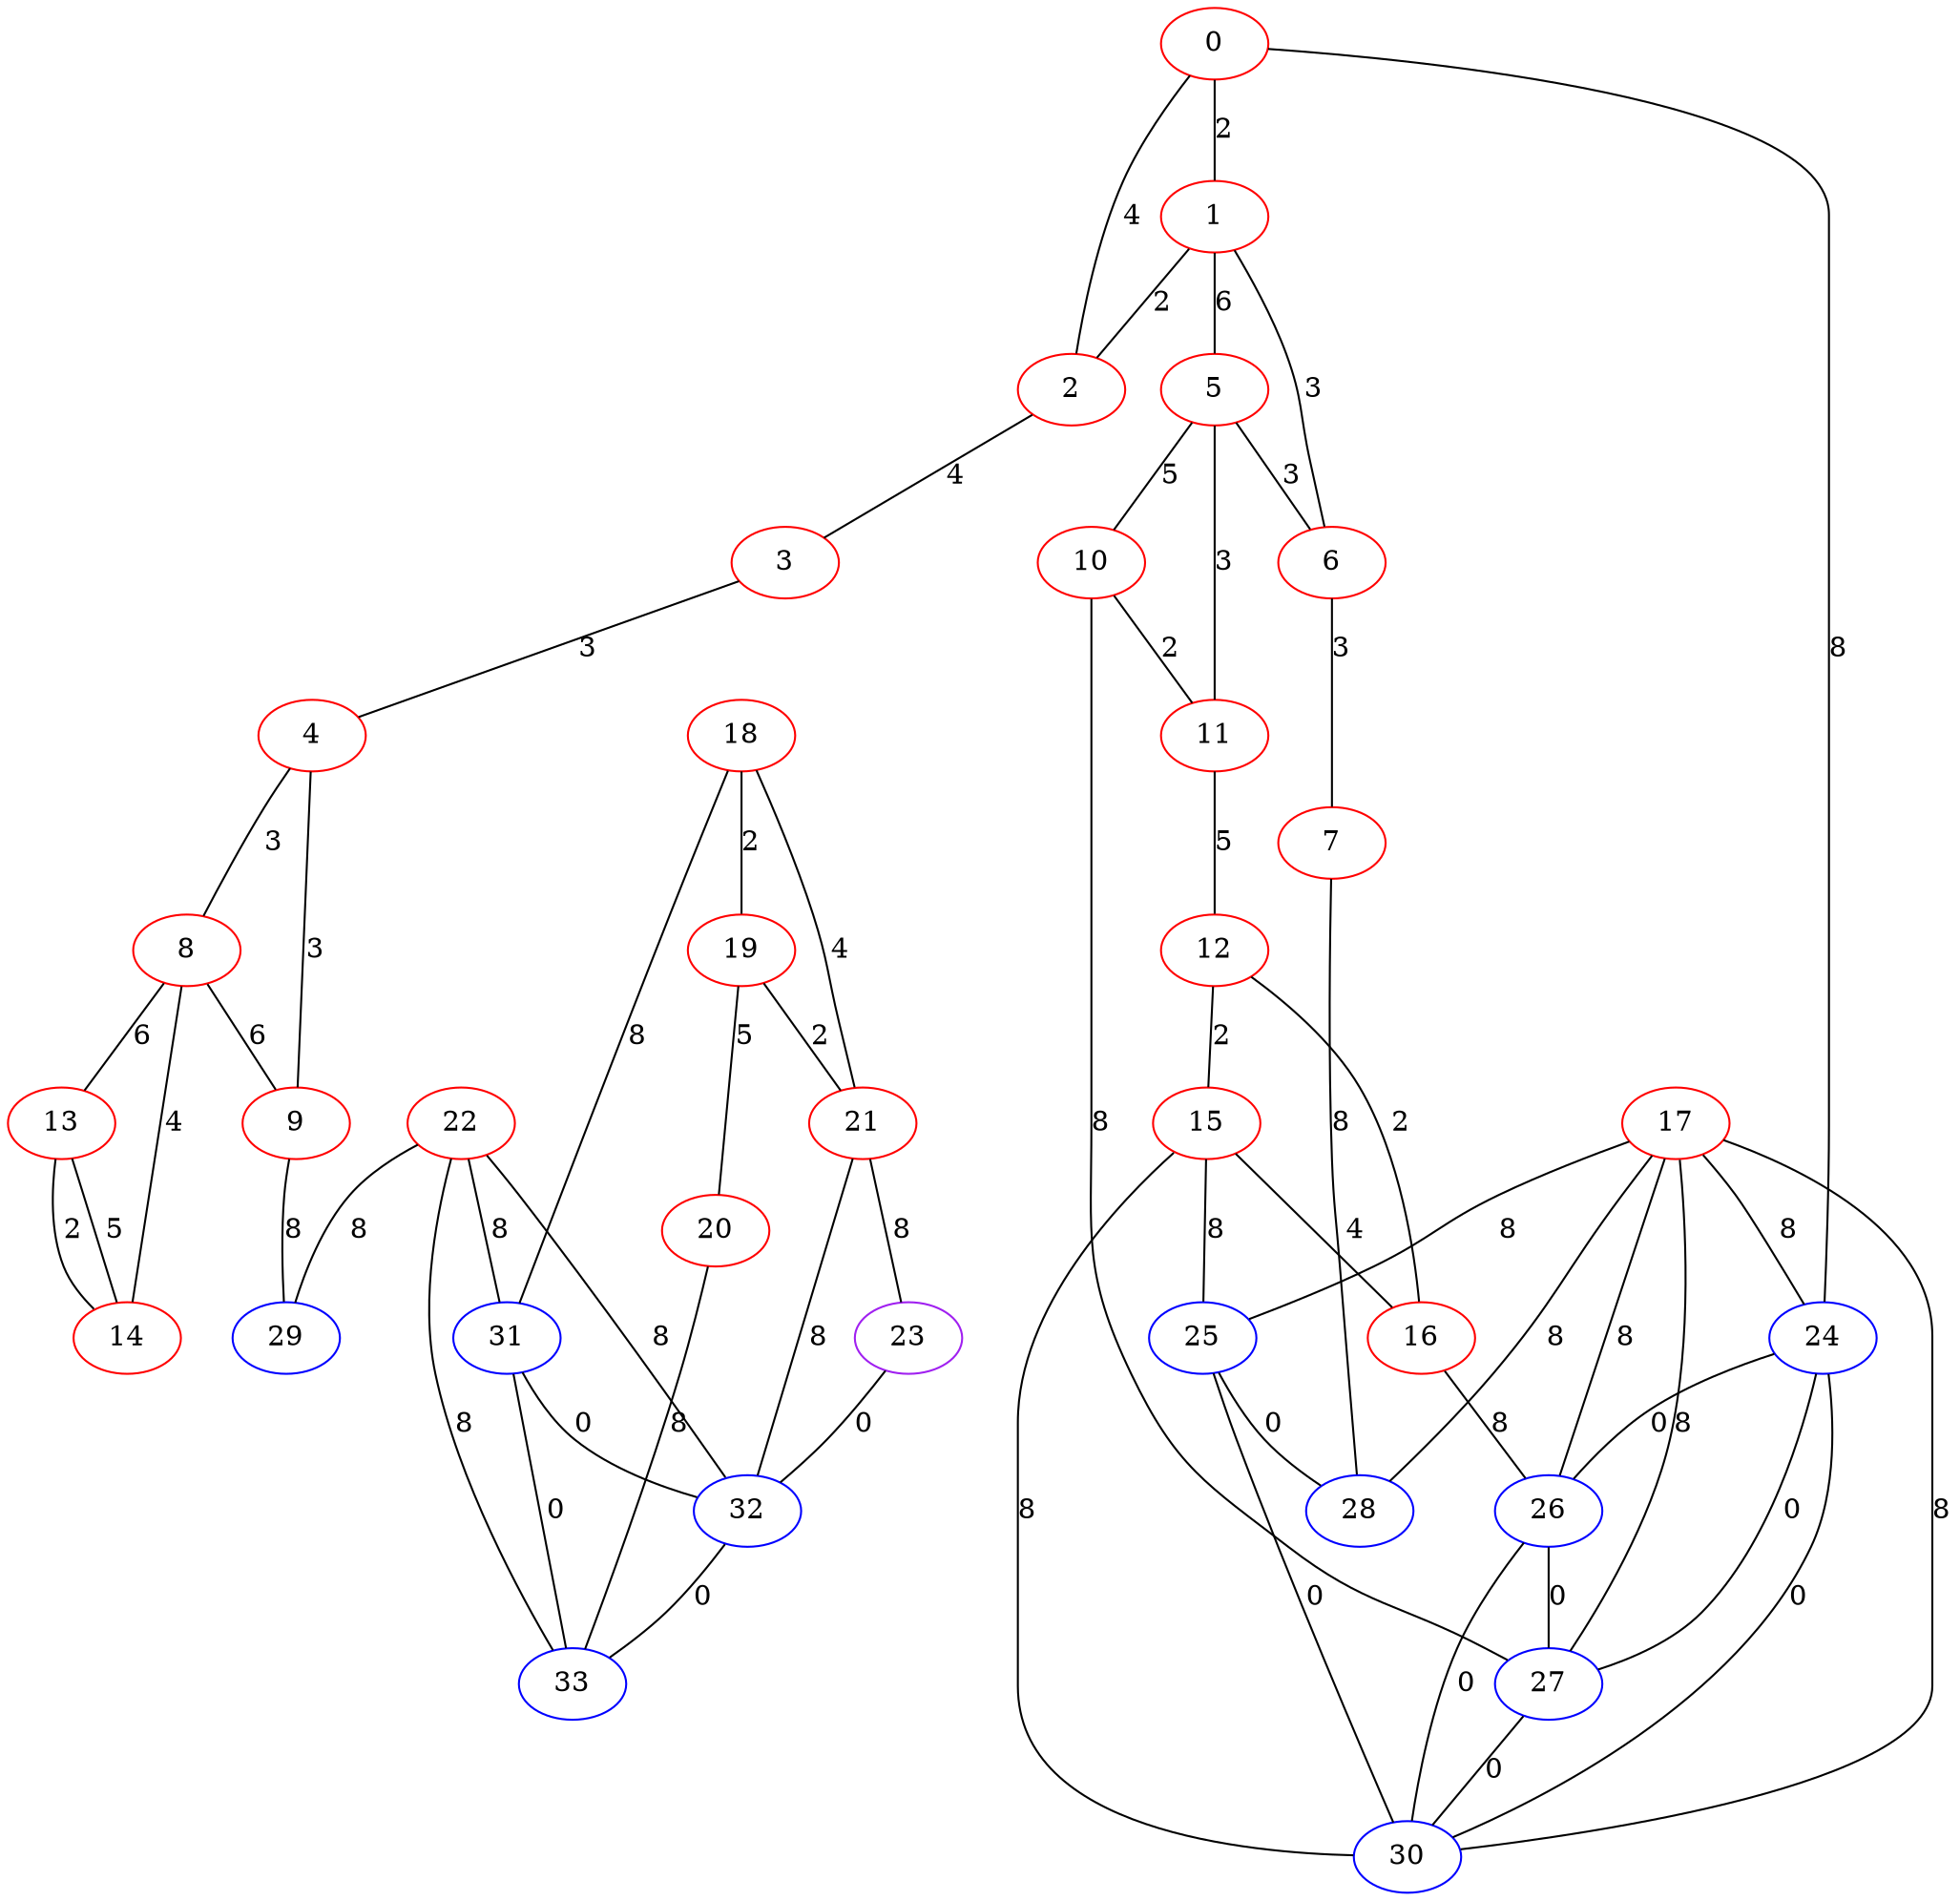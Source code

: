 graph "" {
0 [color=red, weight=1];
1 [color=red, weight=1];
2 [color=red, weight=1];
3 [color=red, weight=1];
4 [color=red, weight=1];
5 [color=red, weight=1];
6 [color=red, weight=1];
7 [color=red, weight=1];
8 [color=red, weight=1];
9 [color=red, weight=1];
10 [color=red, weight=1];
11 [color=red, weight=1];
12 [color=red, weight=1];
13 [color=red, weight=1];
14 [color=red, weight=1];
15 [color=red, weight=1];
16 [color=red, weight=1];
17 [color=red, weight=1];
18 [color=red, weight=1];
19 [color=red, weight=1];
20 [color=red, weight=1];
21 [color=red, weight=1];
22 [color=red, weight=1];
23 [color=purple, weight=4];
24 [color=blue, weight=3];
25 [color=blue, weight=3];
26 [color=blue, weight=3];
27 [color=blue, weight=3];
28 [color=blue, weight=3];
29 [color=blue, weight=3];
30 [color=blue, weight=3];
31 [color=blue, weight=3];
32 [color=blue, weight=3];
33 [color=blue, weight=3];
0 -- 24  [key=0, label=8];
0 -- 1  [key=0, label=2];
0 -- 2  [key=0, label=4];
1 -- 2  [key=0, label=2];
1 -- 5  [key=0, label=6];
1 -- 6  [key=0, label=3];
2 -- 3  [key=0, label=4];
3 -- 4  [key=0, label=3];
4 -- 8  [key=0, label=3];
4 -- 9  [key=0, label=3];
5 -- 10  [key=0, label=5];
5 -- 11  [key=0, label=3];
5 -- 6  [key=0, label=3];
6 -- 7  [key=0, label=3];
7 -- 28  [key=0, label=8];
8 -- 9  [key=0, label=6];
8 -- 13  [key=0, label=6];
8 -- 14  [key=0, label=4];
9 -- 29  [key=0, label=8];
10 -- 27  [key=0, label=8];
10 -- 11  [key=0, label=2];
11 -- 12  [key=0, label=5];
12 -- 16  [key=0, label=2];
12 -- 15  [key=0, label=2];
13 -- 14  [key=0, label=2];
13 -- 14  [key=1, label=5];
15 -- 16  [key=0, label=4];
15 -- 25  [key=0, label=8];
15 -- 30  [key=0, label=8];
16 -- 26  [key=0, label=8];
17 -- 24  [key=0, label=8];
17 -- 25  [key=0, label=8];
17 -- 26  [key=0, label=8];
17 -- 27  [key=0, label=8];
17 -- 28  [key=0, label=8];
17 -- 30  [key=0, label=8];
18 -- 19  [key=0, label=2];
18 -- 21  [key=0, label=4];
18 -- 31  [key=0, label=8];
19 -- 20  [key=0, label=5];
19 -- 21  [key=0, label=2];
20 -- 33  [key=0, label=8];
21 -- 32  [key=0, label=8];
21 -- 23  [key=0, label=8];
22 -- 32  [key=0, label=8];
22 -- 33  [key=0, label=8];
22 -- 29  [key=0, label=8];
22 -- 31  [key=0, label=8];
23 -- 32  [key=0, label=0];
24 -- 26  [key=0, label=0];
24 -- 27  [key=0, label=0];
24 -- 30  [key=0, label=0];
25 -- 28  [key=0, label=0];
25 -- 30  [key=0, label=0];
26 -- 27  [key=0, label=0];
26 -- 30  [key=0, label=0];
27 -- 30  [key=0, label=0];
31 -- 32  [key=0, label=0];
31 -- 33  [key=0, label=0];
32 -- 33  [key=0, label=0];
}
